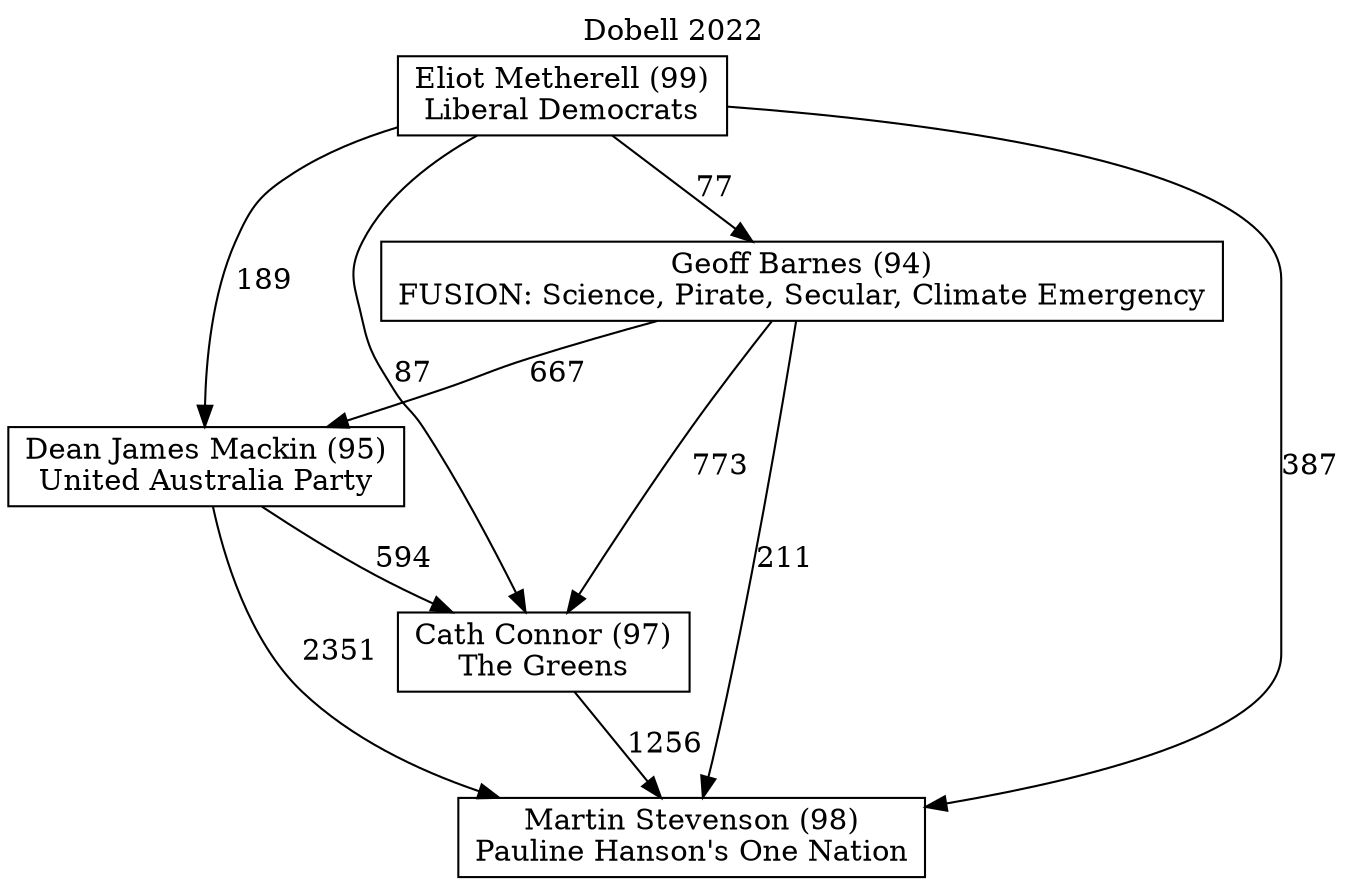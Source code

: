 // House preference flow
digraph "Martin Stevenson (98)_Dobell_2022" {
	graph [label="Dobell 2022" labelloc=t mclimit=10]
	node [shape=box]
	"Dean James Mackin (95)" [label="Dean James Mackin (95)
United Australia Party"]
	"Geoff Barnes (94)" [label="Geoff Barnes (94)
FUSION: Science, Pirate, Secular, Climate Emergency"]
	"Martin Stevenson (98)" [label="Martin Stevenson (98)
Pauline Hanson's One Nation"]
	"Eliot Metherell (99)" [label="Eliot Metherell (99)
Liberal Democrats"]
	"Cath Connor (97)" [label="Cath Connor (97)
The Greens"]
	"Eliot Metherell (99)" -> "Cath Connor (97)" [label=87]
	"Dean James Mackin (95)" -> "Martin Stevenson (98)" [label=2351]
	"Cath Connor (97)" -> "Martin Stevenson (98)" [label=1256]
	"Geoff Barnes (94)" -> "Cath Connor (97)" [label=773]
	"Eliot Metherell (99)" -> "Martin Stevenson (98)" [label=387]
	"Eliot Metherell (99)" -> "Dean James Mackin (95)" [label=189]
	"Dean James Mackin (95)" -> "Cath Connor (97)" [label=594]
	"Geoff Barnes (94)" -> "Martin Stevenson (98)" [label=211]
	"Eliot Metherell (99)" -> "Geoff Barnes (94)" [label=77]
	"Geoff Barnes (94)" -> "Dean James Mackin (95)" [label=667]
}

